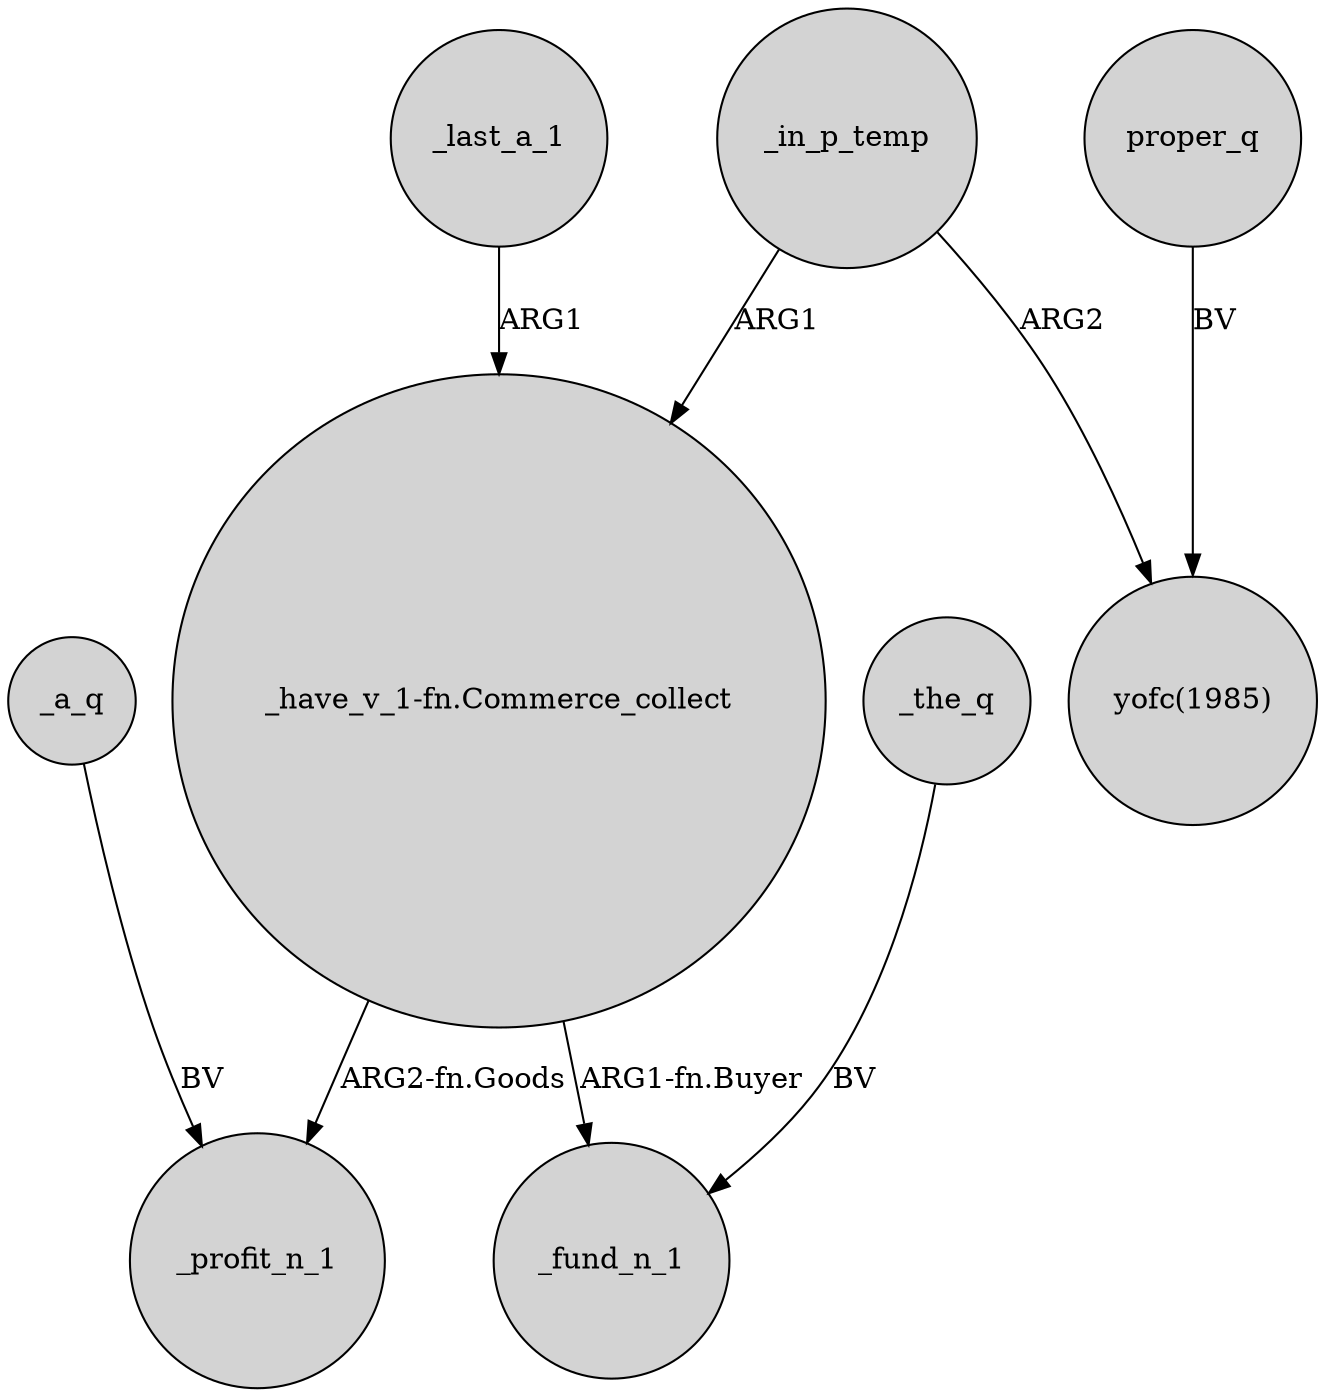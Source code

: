 digraph {
	node [shape=circle style=filled]
	"_have_v_1-fn.Commerce_collect" -> _profit_n_1 [label="ARG2-fn.Goods"]
	proper_q -> "yofc(1985)" [label=BV]
	_a_q -> _profit_n_1 [label=BV]
	_in_p_temp -> "yofc(1985)" [label=ARG2]
	_the_q -> _fund_n_1 [label=BV]
	"_have_v_1-fn.Commerce_collect" -> _fund_n_1 [label="ARG1-fn.Buyer"]
	_in_p_temp -> "_have_v_1-fn.Commerce_collect" [label=ARG1]
	_last_a_1 -> "_have_v_1-fn.Commerce_collect" [label=ARG1]
}
